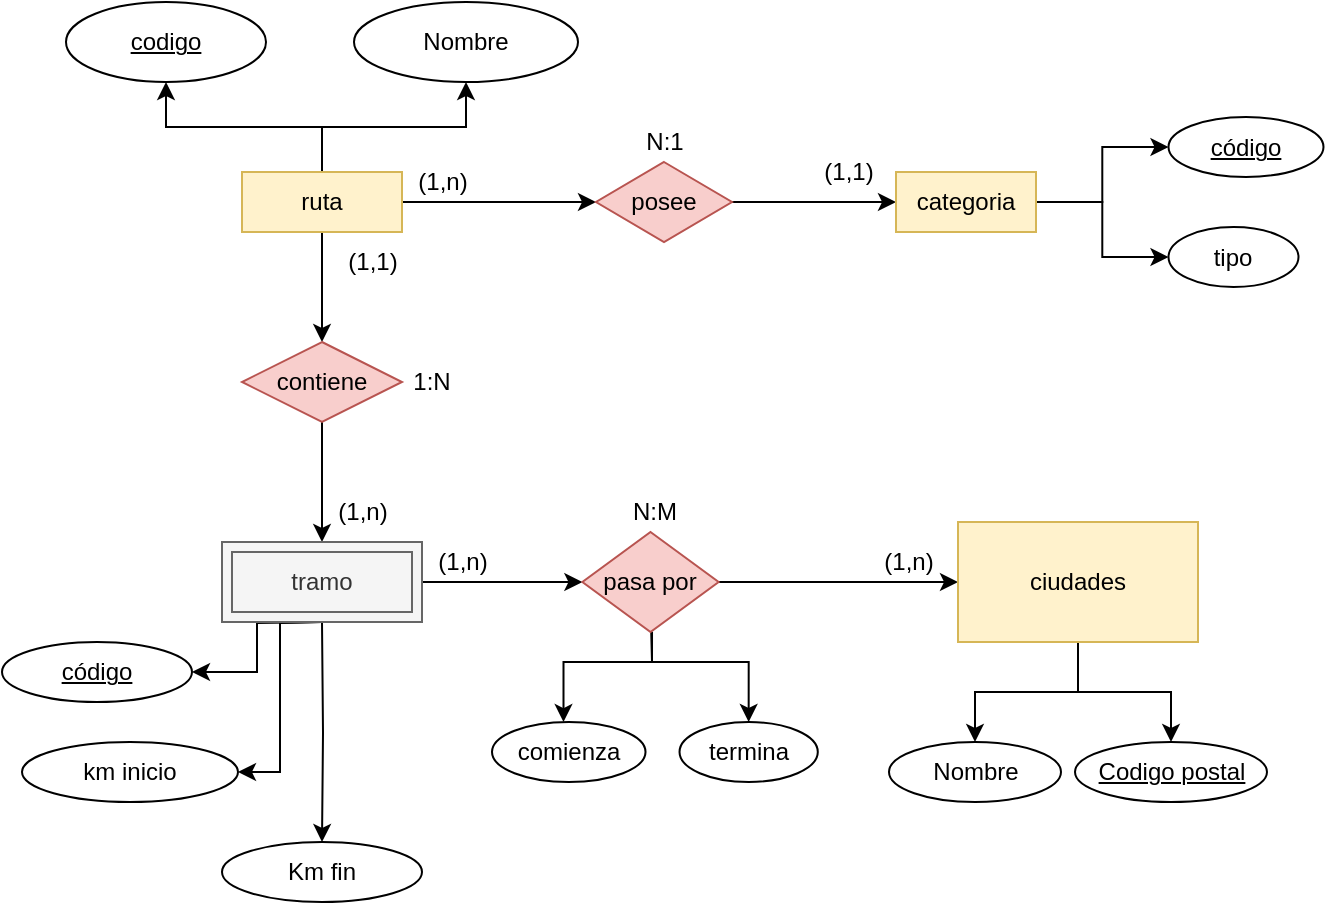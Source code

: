 <mxfile version="20.4.0" type="github">
  <diagram id="KRlwMLuU-Q57Mkn1bWSh" name="Page-1">
    <mxGraphModel dx="1185" dy="1829" grid="1" gridSize="10" guides="1" tooltips="1" connect="1" arrows="1" fold="1" page="1" pageScale="1" pageWidth="827" pageHeight="1169" math="0" shadow="0">
      <root>
        <mxCell id="0" />
        <mxCell id="1" parent="0" />
        <mxCell id="Nnzr_GY6lDxuYCMWYDKy-7" style="edgeStyle=orthogonalEdgeStyle;rounded=0;orthogonalLoop=1;jettySize=auto;html=1;exitX=0.5;exitY=0;exitDx=0;exitDy=0;" parent="1" source="Nnzr_GY6lDxuYCMWYDKy-4" target="Nnzr_GY6lDxuYCMWYDKy-6" edge="1">
          <mxGeometry relative="1" as="geometry" />
        </mxCell>
        <mxCell id="Nnzr_GY6lDxuYCMWYDKy-19" style="edgeStyle=orthogonalEdgeStyle;rounded=0;orthogonalLoop=1;jettySize=auto;html=1;" parent="1" source="Nnzr_GY6lDxuYCMWYDKy-4" target="Nnzr_GY6lDxuYCMWYDKy-18" edge="1">
          <mxGeometry relative="1" as="geometry" />
        </mxCell>
        <mxCell id="3IoF0hXhuzRsBuDb1XvG-8" value="" style="edgeStyle=orthogonalEdgeStyle;rounded=0;orthogonalLoop=1;jettySize=auto;html=1;" edge="1" parent="1" source="Nnzr_GY6lDxuYCMWYDKy-4" target="3IoF0hXhuzRsBuDb1XvG-7">
          <mxGeometry relative="1" as="geometry" />
        </mxCell>
        <mxCell id="3IoF0hXhuzRsBuDb1XvG-14" value="" style="edgeStyle=orthogonalEdgeStyle;rounded=0;orthogonalLoop=1;jettySize=auto;html=1;" edge="1" parent="1" source="Nnzr_GY6lDxuYCMWYDKy-4" target="3IoF0hXhuzRsBuDb1XvG-13">
          <mxGeometry relative="1" as="geometry" />
        </mxCell>
        <mxCell id="Nnzr_GY6lDxuYCMWYDKy-4" value="ruta" style="whiteSpace=wrap;html=1;align=center;fillColor=#fff2cc;strokeColor=#d6b656;" parent="1" vertex="1">
          <mxGeometry x="192" y="-105" width="80" height="30" as="geometry" />
        </mxCell>
        <mxCell id="Nnzr_GY6lDxuYCMWYDKy-6" value="codigo" style="ellipse;whiteSpace=wrap;html=1;align=center;fontStyle=4;" parent="1" vertex="1">
          <mxGeometry x="104" y="-190" width="100" height="40" as="geometry" />
        </mxCell>
        <mxCell id="Nnzr_GY6lDxuYCMWYDKy-20" style="edgeStyle=orthogonalEdgeStyle;rounded=0;orthogonalLoop=1;jettySize=auto;html=1;entryX=0.5;entryY=0;entryDx=0;entryDy=0;" parent="1" source="Nnzr_GY6lDxuYCMWYDKy-18" target="Nnzr_GY6lDxuYCMWYDKy-32" edge="1">
          <mxGeometry relative="1" as="geometry">
            <mxPoint x="687" y="-290" as="targetPoint" />
          </mxGeometry>
        </mxCell>
        <mxCell id="Nnzr_GY6lDxuYCMWYDKy-18" value="contiene" style="shape=rhombus;perimeter=rhombusPerimeter;whiteSpace=wrap;html=1;align=center;fillColor=#f8cecc;strokeColor=#b85450;" parent="1" vertex="1">
          <mxGeometry x="192" y="-20" width="80" height="40" as="geometry" />
        </mxCell>
        <mxCell id="Nnzr_GY6lDxuYCMWYDKy-22" value="(1,n)" style="text;html=1;align=center;verticalAlign=middle;resizable=0;points=[];autosize=1;strokeColor=none;fillColor=none;" parent="1" vertex="1">
          <mxGeometry x="227" y="50" width="50" height="30" as="geometry" />
        </mxCell>
        <mxCell id="Nnzr_GY6lDxuYCMWYDKy-23" value="(1,1)" style="text;html=1;align=center;verticalAlign=middle;resizable=0;points=[];autosize=1;strokeColor=none;fillColor=none;" parent="1" vertex="1">
          <mxGeometry x="232" y="-75" width="50" height="30" as="geometry" />
        </mxCell>
        <mxCell id="Nnzr_GY6lDxuYCMWYDKy-24" value="km inicio" style="ellipse;whiteSpace=wrap;html=1;" parent="1" vertex="1">
          <mxGeometry x="82" y="180" width="108" height="30" as="geometry" />
        </mxCell>
        <mxCell id="Nnzr_GY6lDxuYCMWYDKy-28" value="Km fin" style="ellipse;whiteSpace=wrap;html=1;" parent="1" vertex="1">
          <mxGeometry x="182" y="230" width="100" height="30" as="geometry" />
        </mxCell>
        <mxCell id="Nnzr_GY6lDxuYCMWYDKy-38" value="" style="edgeStyle=orthogonalEdgeStyle;rounded=0;orthogonalLoop=1;jettySize=auto;html=1;" parent="1" source="Nnzr_GY6lDxuYCMWYDKy-32" target="Nnzr_GY6lDxuYCMWYDKy-37" edge="1">
          <mxGeometry relative="1" as="geometry" />
        </mxCell>
        <mxCell id="3IoF0hXhuzRsBuDb1XvG-27" style="edgeStyle=orthogonalEdgeStyle;rounded=0;orthogonalLoop=1;jettySize=auto;html=1;exitX=0;exitY=1;exitDx=0;exitDy=0;" edge="1" parent="1" target="Nnzr_GY6lDxuYCMWYDKy-28">
          <mxGeometry relative="1" as="geometry">
            <mxPoint x="232" y="120" as="sourcePoint" />
          </mxGeometry>
        </mxCell>
        <mxCell id="3IoF0hXhuzRsBuDb1XvG-30" style="edgeStyle=orthogonalEdgeStyle;rounded=0;orthogonalLoop=1;jettySize=auto;html=1;exitX=0;exitY=1;exitDx=0;exitDy=0;entryX=1;entryY=0.5;entryDx=0;entryDy=0;" edge="1" parent="1" target="Nnzr_GY6lDxuYCMWYDKy-64">
          <mxGeometry relative="1" as="geometry">
            <mxPoint x="232" y="120" as="sourcePoint" />
          </mxGeometry>
        </mxCell>
        <mxCell id="3IoF0hXhuzRsBuDb1XvG-31" style="edgeStyle=orthogonalEdgeStyle;rounded=0;orthogonalLoop=1;jettySize=auto;html=1;exitX=0;exitY=1;exitDx=0;exitDy=0;entryX=1;entryY=0.5;entryDx=0;entryDy=0;" edge="1" parent="1" target="Nnzr_GY6lDxuYCMWYDKy-24">
          <mxGeometry relative="1" as="geometry">
            <mxPoint x="232" y="120" as="sourcePoint" />
          </mxGeometry>
        </mxCell>
        <mxCell id="Nnzr_GY6lDxuYCMWYDKy-32" value="tramo" style="shape=ext;margin=3;double=1;whiteSpace=wrap;html=1;align=center;fillColor=#f5f5f5;fontColor=#333333;strokeColor=#666666;" parent="1" vertex="1">
          <mxGeometry x="182" y="80" width="100" height="40" as="geometry" />
        </mxCell>
        <mxCell id="Nnzr_GY6lDxuYCMWYDKy-41" value="" style="edgeStyle=orthogonalEdgeStyle;rounded=0;orthogonalLoop=1;jettySize=auto;html=1;" parent="1" source="Nnzr_GY6lDxuYCMWYDKy-37" target="Nnzr_GY6lDxuYCMWYDKy-40" edge="1">
          <mxGeometry relative="1" as="geometry" />
        </mxCell>
        <mxCell id="Nnzr_GY6lDxuYCMWYDKy-61" value="" style="edgeStyle=orthogonalEdgeStyle;rounded=0;orthogonalLoop=1;jettySize=auto;html=1;exitX=0.5;exitY=1;exitDx=0;exitDy=0;" parent="1" source="Nnzr_GY6lDxuYCMWYDKy-37" target="Nnzr_GY6lDxuYCMWYDKy-60" edge="1">
          <mxGeometry relative="1" as="geometry">
            <mxPoint x="397.015" y="125" as="sourcePoint" />
            <Array as="points">
              <mxPoint x="396" y="113" />
              <mxPoint x="397" y="140" />
              <mxPoint x="445" y="140" />
            </Array>
          </mxGeometry>
        </mxCell>
        <mxCell id="Nnzr_GY6lDxuYCMWYDKy-63" value="" style="edgeStyle=orthogonalEdgeStyle;rounded=0;orthogonalLoop=1;jettySize=auto;html=1;exitX=0.5;exitY=1;exitDx=0;exitDy=0;" parent="1" target="Nnzr_GY6lDxuYCMWYDKy-62" edge="1">
          <mxGeometry relative="1" as="geometry">
            <mxPoint x="397.015" y="125" as="sourcePoint" />
            <Array as="points">
              <mxPoint x="396.76" y="140" />
              <mxPoint x="352.76" y="140" />
            </Array>
          </mxGeometry>
        </mxCell>
        <mxCell id="Nnzr_GY6lDxuYCMWYDKy-37" value="pasa por" style="rhombus;whiteSpace=wrap;html=1;fillColor=#f8cecc;strokeColor=#b85450;" parent="1" vertex="1">
          <mxGeometry x="362.19" y="75" width="68.13" height="50" as="geometry" />
        </mxCell>
        <mxCell id="Nnzr_GY6lDxuYCMWYDKy-44" style="edgeStyle=orthogonalEdgeStyle;rounded=0;orthogonalLoop=1;jettySize=auto;html=1;" parent="1" source="Nnzr_GY6lDxuYCMWYDKy-40" target="Nnzr_GY6lDxuYCMWYDKy-43" edge="1">
          <mxGeometry relative="1" as="geometry" />
        </mxCell>
        <mxCell id="Nnzr_GY6lDxuYCMWYDKy-46" style="edgeStyle=orthogonalEdgeStyle;rounded=0;orthogonalLoop=1;jettySize=auto;html=1;" parent="1" source="Nnzr_GY6lDxuYCMWYDKy-40" target="Nnzr_GY6lDxuYCMWYDKy-45" edge="1">
          <mxGeometry relative="1" as="geometry" />
        </mxCell>
        <mxCell id="Nnzr_GY6lDxuYCMWYDKy-40" value="ciudades" style="whiteSpace=wrap;html=1;fillColor=#fff2cc;strokeColor=#d6b656;" parent="1" vertex="1">
          <mxGeometry x="550.0" y="70" width="120" height="60" as="geometry" />
        </mxCell>
        <mxCell id="Nnzr_GY6lDxuYCMWYDKy-42" value="(1,n)" style="text;html=1;align=center;verticalAlign=middle;resizable=0;points=[];autosize=1;strokeColor=none;fillColor=none;" parent="1" vertex="1">
          <mxGeometry x="500" y="75" width="50" height="30" as="geometry" />
        </mxCell>
        <mxCell id="Nnzr_GY6lDxuYCMWYDKy-43" value="Nombre" style="ellipse;whiteSpace=wrap;html=1;align=center;" parent="1" vertex="1">
          <mxGeometry x="515.5" y="180" width="86" height="30" as="geometry" />
        </mxCell>
        <mxCell id="Nnzr_GY6lDxuYCMWYDKy-45" value="Codigo postal" style="ellipse;whiteSpace=wrap;html=1;align=center;fontStyle=4;" parent="1" vertex="1">
          <mxGeometry x="608.5" y="180" width="96" height="30" as="geometry" />
        </mxCell>
        <mxCell id="Nnzr_GY6lDxuYCMWYDKy-47" value="(1,n)" style="text;html=1;align=center;verticalAlign=middle;resizable=0;points=[];autosize=1;strokeColor=none;fillColor=none;" parent="1" vertex="1">
          <mxGeometry x="277" y="75" width="50" height="30" as="geometry" />
        </mxCell>
        <mxCell id="Nnzr_GY6lDxuYCMWYDKy-60" value="termina" style="ellipse;whiteSpace=wrap;html=1;" parent="1" vertex="1">
          <mxGeometry x="410.76" y="170" width="69.14" height="30" as="geometry" />
        </mxCell>
        <mxCell id="Nnzr_GY6lDxuYCMWYDKy-62" value="comienza" style="ellipse;whiteSpace=wrap;html=1;" parent="1" vertex="1">
          <mxGeometry x="317" y="170" width="76.76" height="30" as="geometry" />
        </mxCell>
        <mxCell id="Nnzr_GY6lDxuYCMWYDKy-64" value="código" style="ellipse;whiteSpace=wrap;html=1;align=center;fontStyle=4;" parent="1" vertex="1">
          <mxGeometry x="72" y="130" width="95" height="30" as="geometry" />
        </mxCell>
        <mxCell id="3IoF0hXhuzRsBuDb1XvG-1" value="1:N" style="text;html=1;strokeColor=none;fillColor=none;align=center;verticalAlign=middle;whiteSpace=wrap;rounded=0;" vertex="1" parent="1">
          <mxGeometry x="257" y="-15" width="60" height="30" as="geometry" />
        </mxCell>
        <mxCell id="3IoF0hXhuzRsBuDb1XvG-10" value="" style="edgeStyle=orthogonalEdgeStyle;rounded=0;orthogonalLoop=1;jettySize=auto;html=1;" edge="1" parent="1" source="3IoF0hXhuzRsBuDb1XvG-7" target="3IoF0hXhuzRsBuDb1XvG-9">
          <mxGeometry relative="1" as="geometry" />
        </mxCell>
        <mxCell id="3IoF0hXhuzRsBuDb1XvG-7" value="posee" style="rhombus;whiteSpace=wrap;html=1;labelBackgroundColor=none;fillColor=#f8cecc;strokeColor=#b85450;" vertex="1" parent="1">
          <mxGeometry x="369" y="-110" width="68" height="40" as="geometry" />
        </mxCell>
        <mxCell id="3IoF0hXhuzRsBuDb1XvG-12" value="" style="edgeStyle=orthogonalEdgeStyle;rounded=0;orthogonalLoop=1;jettySize=auto;html=1;" edge="1" parent="1" source="3IoF0hXhuzRsBuDb1XvG-9" target="3IoF0hXhuzRsBuDb1XvG-11">
          <mxGeometry relative="1" as="geometry" />
        </mxCell>
        <mxCell id="3IoF0hXhuzRsBuDb1XvG-16" style="edgeStyle=orthogonalEdgeStyle;rounded=0;orthogonalLoop=1;jettySize=auto;html=1;exitX=1;exitY=0.5;exitDx=0;exitDy=0;entryX=0;entryY=0.5;entryDx=0;entryDy=0;" edge="1" parent="1" source="3IoF0hXhuzRsBuDb1XvG-9" target="3IoF0hXhuzRsBuDb1XvG-15">
          <mxGeometry relative="1" as="geometry" />
        </mxCell>
        <mxCell id="3IoF0hXhuzRsBuDb1XvG-9" value="categoria" style="whiteSpace=wrap;html=1;fillColor=#fff2cc;strokeColor=#d6b656;" vertex="1" parent="1">
          <mxGeometry x="519" y="-105" width="70" height="30" as="geometry" />
        </mxCell>
        <mxCell id="3IoF0hXhuzRsBuDb1XvG-11" value="tipo" style="ellipse;whiteSpace=wrap;html=1;" vertex="1" parent="1">
          <mxGeometry x="655.25" y="-77.5" width="65" height="30" as="geometry" />
        </mxCell>
        <mxCell id="3IoF0hXhuzRsBuDb1XvG-13" value="Nombre" style="ellipse;whiteSpace=wrap;html=1;" vertex="1" parent="1">
          <mxGeometry x="248" y="-190" width="112" height="40" as="geometry" />
        </mxCell>
        <mxCell id="3IoF0hXhuzRsBuDb1XvG-15" value="código" style="ellipse;whiteSpace=wrap;html=1;align=center;fontStyle=4;" vertex="1" parent="1">
          <mxGeometry x="655.25" y="-132.5" width="77.5" height="30" as="geometry" />
        </mxCell>
        <mxCell id="3IoF0hXhuzRsBuDb1XvG-17" value="(1,1)" style="text;html=1;align=center;verticalAlign=middle;resizable=0;points=[];autosize=1;strokeColor=none;fillColor=none;" vertex="1" parent="1">
          <mxGeometry x="470" y="-120" width="50" height="30" as="geometry" />
        </mxCell>
        <mxCell id="3IoF0hXhuzRsBuDb1XvG-18" value="(1,n)" style="text;html=1;align=center;verticalAlign=middle;resizable=0;points=[];autosize=1;strokeColor=none;fillColor=none;" vertex="1" parent="1">
          <mxGeometry x="267" y="-115" width="50" height="30" as="geometry" />
        </mxCell>
        <mxCell id="3IoF0hXhuzRsBuDb1XvG-19" value="N:1" style="text;html=1;align=center;verticalAlign=middle;resizable=0;points=[];autosize=1;strokeColor=none;fillColor=none;" vertex="1" parent="1">
          <mxGeometry x="383" y="-135" width="40" height="30" as="geometry" />
        </mxCell>
        <mxCell id="3IoF0hXhuzRsBuDb1XvG-20" value="N:M" style="text;html=1;align=center;verticalAlign=middle;resizable=0;points=[];autosize=1;strokeColor=none;fillColor=none;" vertex="1" parent="1">
          <mxGeometry x="373.45" y="50" width="50" height="30" as="geometry" />
        </mxCell>
      </root>
    </mxGraphModel>
  </diagram>
</mxfile>

